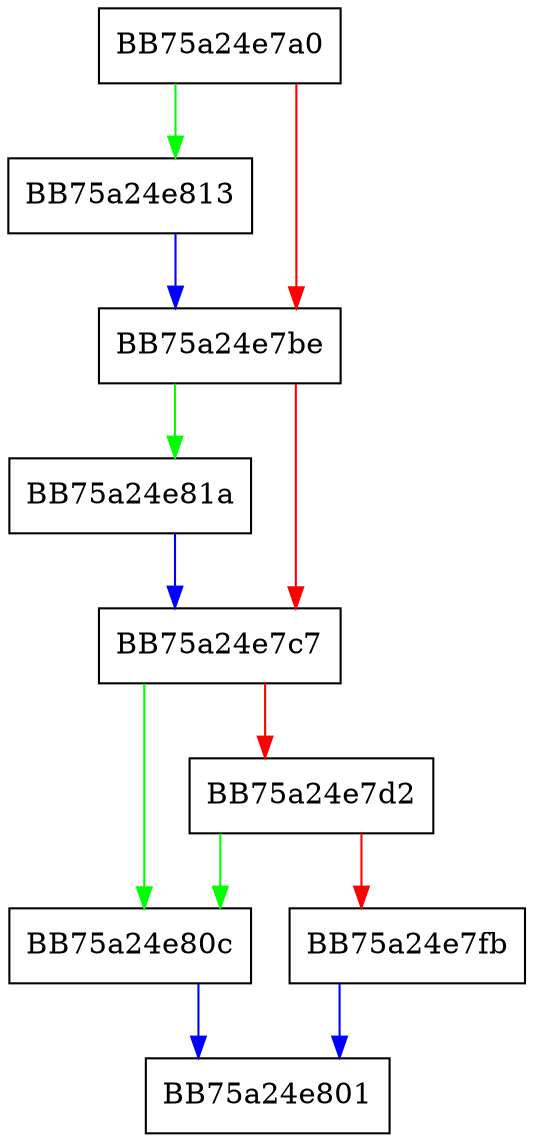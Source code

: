 digraph FindFirst {
  node [shape="box"];
  graph [splines=ortho];
  BB75a24e7a0 -> BB75a24e813 [color="green"];
  BB75a24e7a0 -> BB75a24e7be [color="red"];
  BB75a24e7be -> BB75a24e81a [color="green"];
  BB75a24e7be -> BB75a24e7c7 [color="red"];
  BB75a24e7c7 -> BB75a24e80c [color="green"];
  BB75a24e7c7 -> BB75a24e7d2 [color="red"];
  BB75a24e7d2 -> BB75a24e80c [color="green"];
  BB75a24e7d2 -> BB75a24e7fb [color="red"];
  BB75a24e7fb -> BB75a24e801 [color="blue"];
  BB75a24e80c -> BB75a24e801 [color="blue"];
  BB75a24e813 -> BB75a24e7be [color="blue"];
  BB75a24e81a -> BB75a24e7c7 [color="blue"];
}